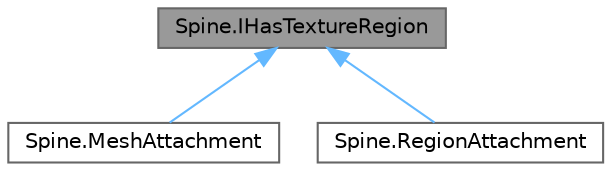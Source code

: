 digraph "Spine.IHasTextureRegion"
{
 // LATEX_PDF_SIZE
  bgcolor="transparent";
  edge [fontname=Helvetica,fontsize=10,labelfontname=Helvetica,labelfontsize=10];
  node [fontname=Helvetica,fontsize=10,shape=box,height=0.2,width=0.4];
  Node1 [id="Node000001",label="Spine.IHasTextureRegion",height=0.2,width=0.4,color="gray40", fillcolor="grey60", style="filled", fontcolor="black",tooltip=" "];
  Node1 -> Node2 [id="edge1_Node000001_Node000002",dir="back",color="steelblue1",style="solid",tooltip=" "];
  Node2 [id="Node000002",label="Spine.MeshAttachment",height=0.2,width=0.4,color="gray40", fillcolor="white", style="filled",URL="$class_spine_1_1_mesh_attachment.html",tooltip="Attachment that displays a texture region using a mesh."];
  Node1 -> Node3 [id="edge2_Node000001_Node000003",dir="back",color="steelblue1",style="solid",tooltip=" "];
  Node3 [id="Node000003",label="Spine.RegionAttachment",height=0.2,width=0.4,color="gray40", fillcolor="white", style="filled",URL="$class_spine_1_1_region_attachment.html",tooltip="Attachment that displays a texture region."];
}

